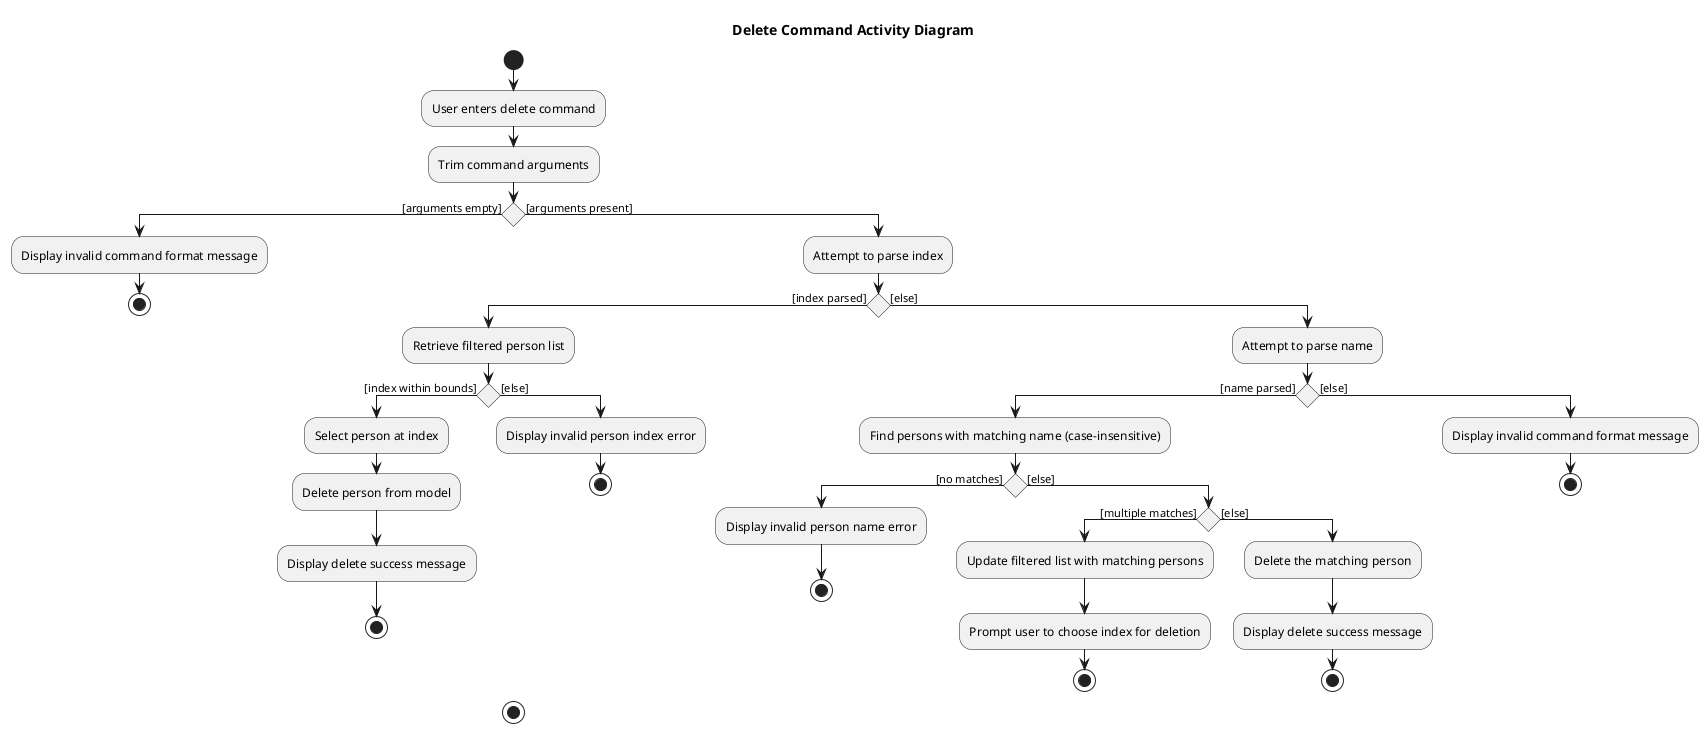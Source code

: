 @startuml
title Delete Command Activity Diagram

start

:User enters delete command;
:Trim command arguments;

if () then ([arguments empty])
  :Display invalid command format message;
  stop
else ([arguments present])
  :Attempt to parse index;

  if () then ([index parsed])
    :Retrieve filtered person list;

    if () then ([index within bounds])
      :Select person at index;
      :Delete person from model;
      :Display delete success message;
      stop
    else ([else])
      :Display invalid person index error;
      stop
    endif
  else ([else])
    :Attempt to parse name;

    if () then ([name parsed])
      :Find persons with matching name (case-insensitive);

      if () then ([no matches])
        :Display invalid person name error;
        stop
      else ([else])
        if () then ([multiple matches])
          :Update filtered list with matching persons;
          :Prompt user to choose index for deletion;
          stop
        else ([else])
          :Delete the matching person;
          :Display delete success message;
          stop
        endif
      endif
    else ([else])
      :Display invalid command format message;
      stop
    endif
  endif
endif

stop

@enduml
